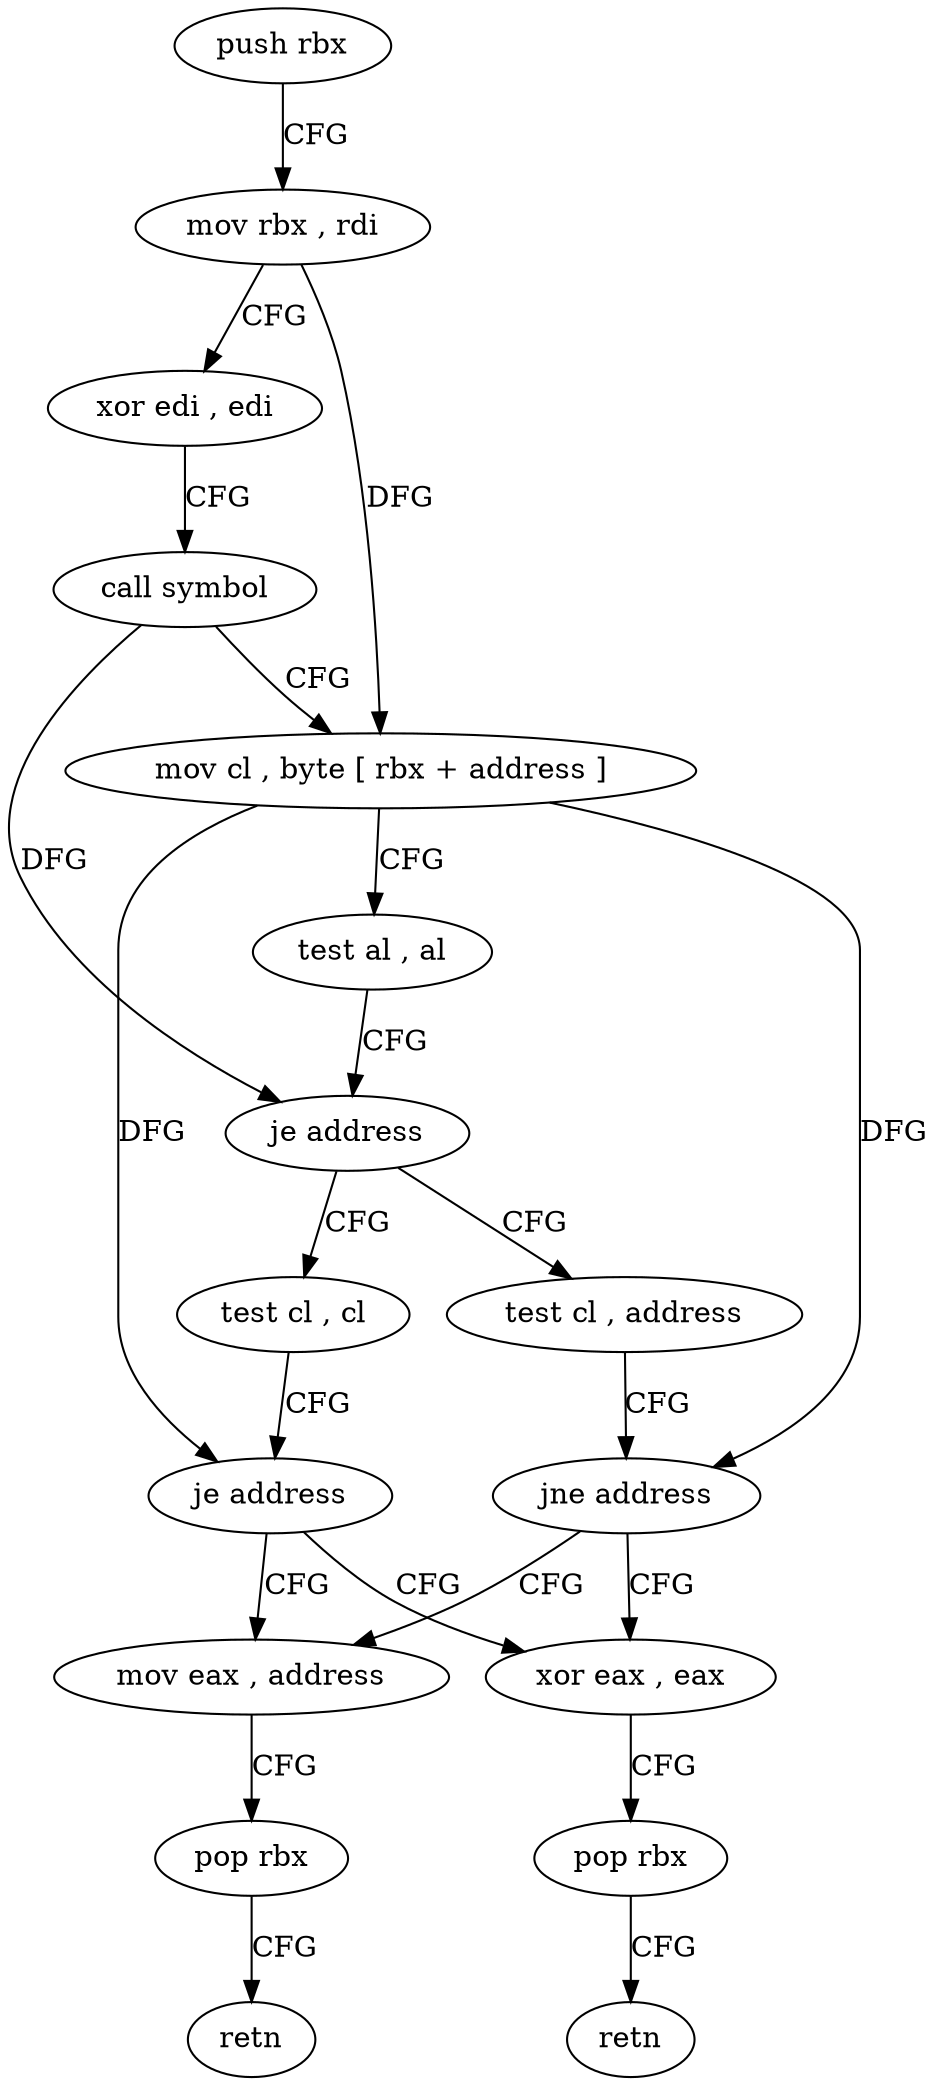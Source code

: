 digraph "func" {
"4212512" [label = "push rbx" ]
"4212513" [label = "mov rbx , rdi" ]
"4212516" [label = "xor edi , edi" ]
"4212518" [label = "call symbol" ]
"4212523" [label = "mov cl , byte [ rbx + address ]" ]
"4212526" [label = "test al , al" ]
"4212528" [label = "je address" ]
"4212542" [label = "test cl , cl" ]
"4212530" [label = "test cl , address" ]
"4212544" [label = "je address" ]
"4212535" [label = "mov eax , address" ]
"4212546" [label = "xor eax , eax" ]
"4212533" [label = "jne address" ]
"4212540" [label = "pop rbx" ]
"4212541" [label = "retn" ]
"4212548" [label = "pop rbx" ]
"4212549" [label = "retn" ]
"4212512" -> "4212513" [ label = "CFG" ]
"4212513" -> "4212516" [ label = "CFG" ]
"4212513" -> "4212523" [ label = "DFG" ]
"4212516" -> "4212518" [ label = "CFG" ]
"4212518" -> "4212523" [ label = "CFG" ]
"4212518" -> "4212528" [ label = "DFG" ]
"4212523" -> "4212526" [ label = "CFG" ]
"4212523" -> "4212544" [ label = "DFG" ]
"4212523" -> "4212533" [ label = "DFG" ]
"4212526" -> "4212528" [ label = "CFG" ]
"4212528" -> "4212542" [ label = "CFG" ]
"4212528" -> "4212530" [ label = "CFG" ]
"4212542" -> "4212544" [ label = "CFG" ]
"4212530" -> "4212533" [ label = "CFG" ]
"4212544" -> "4212535" [ label = "CFG" ]
"4212544" -> "4212546" [ label = "CFG" ]
"4212535" -> "4212540" [ label = "CFG" ]
"4212546" -> "4212548" [ label = "CFG" ]
"4212533" -> "4212546" [ label = "CFG" ]
"4212533" -> "4212535" [ label = "CFG" ]
"4212540" -> "4212541" [ label = "CFG" ]
"4212548" -> "4212549" [ label = "CFG" ]
}
